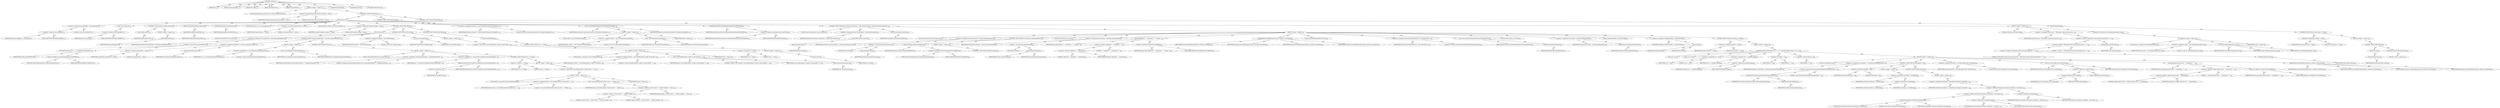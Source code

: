 digraph "writeJar" {  
"111669149725" [label = <(METHOD,writeJar)<SUB>772</SUB>> ]
"115964117004" [label = <(PARAM,this)<SUB>772</SUB>> ]
"115964117053" [label = <(PARAM,String baseName)<SUB>772</SUB>> ]
"115964117054" [label = <(PARAM,File jarfile)<SUB>772</SUB>> ]
"115964117055" [label = <(PARAM,Hashtable files)<SUB>772</SUB>> ]
"115964117056" [label = <(PARAM,String publicId)<SUB>773</SUB>> ]
"25769803876" [label = <(BLOCK,&lt;empty&gt;,&lt;empty&gt;)<SUB>773</SUB>> ]
"94489280569" [label = <(LOCAL,JarOutputStream jarStream: java.util.jar.JarOutputStream)<SUB>775</SUB>> ]
"30064771537" [label = <(&lt;operator&gt;.assignment,JarOutputStream jarStream = null)<SUB>775</SUB>> ]
"68719477116" [label = <(IDENTIFIER,jarStream,JarOutputStream jarStream = null)<SUB>775</SUB>> ]
"90194313298" [label = <(LITERAL,null,JarOutputStream jarStream = null)<SUB>775</SUB>> ]
"47244640317" [label = <(CONTROL_STRUCTURE,TRY,try)<SUB>776</SUB>> ]
"25769803877" [label = <(BLOCK,try,try)<SUB>776</SUB>> ]
"30064771538" [label = <(&lt;operator&gt;.assignment,this.addedfiles = new ArrayList())<SUB>778</SUB>> ]
"30064771539" [label = <(&lt;operator&gt;.fieldAccess,this.addedfiles)<SUB>778</SUB>> ]
"68719477117" [label = <(IDENTIFIER,this,this.addedfiles = new ArrayList())> ]
"55834574976" [label = <(FIELD_IDENTIFIER,addedfiles,addedfiles)<SUB>778</SUB>> ]
"30064771540" [label = <(&lt;operator&gt;.alloc,new ArrayList())<SUB>778</SUB>> ]
"30064771541" [label = <(&lt;init&gt;,new ArrayList())<SUB>778</SUB>> ]
"30064771542" [label = <(&lt;operator&gt;.fieldAccess,this.addedfiles)<SUB>778</SUB>> ]
"68719477118" [label = <(IDENTIFIER,this,new ArrayList())> ]
"55834574977" [label = <(FIELD_IDENTIFIER,addedfiles,addedfiles)<SUB>778</SUB>> ]
"47244640318" [label = <(CONTROL_STRUCTURE,IF,if (jarfile.exists()))<SUB>785</SUB>> ]
"30064771543" [label = <(exists,jarfile.exists())<SUB>785</SUB>> ]
"68719477119" [label = <(IDENTIFIER,jarfile,jarfile.exists())<SUB>785</SUB>> ]
"25769803878" [label = <(BLOCK,&lt;empty&gt;,&lt;empty&gt;)<SUB>785</SUB>> ]
"30064771544" [label = <(delete,jarfile.delete())<SUB>786</SUB>> ]
"68719477120" [label = <(IDENTIFIER,jarfile,jarfile.delete())<SUB>786</SUB>> ]
"30064771545" [label = <(mkdirs,jarfile.getParentFile().mkdirs())<SUB>788</SUB>> ]
"30064771546" [label = <(getParentFile,jarfile.getParentFile())<SUB>788</SUB>> ]
"68719477121" [label = <(IDENTIFIER,jarfile,jarfile.getParentFile())<SUB>788</SUB>> ]
"30064771547" [label = <(createNewFile,jarfile.createNewFile())<SUB>789</SUB>> ]
"68719477122" [label = <(IDENTIFIER,jarfile,jarfile.createNewFile())<SUB>789</SUB>> ]
"94489280570" [label = <(LOCAL,InputStream in: java.io.InputStream)<SUB>791</SUB>> ]
"30064771548" [label = <(&lt;operator&gt;.assignment,InputStream in = null)<SUB>791</SUB>> ]
"68719477123" [label = <(IDENTIFIER,in,InputStream in = null)<SUB>791</SUB>> ]
"90194313299" [label = <(LITERAL,null,InputStream in = null)<SUB>791</SUB>> ]
"94489280571" [label = <(LOCAL,Manifest manifest: java.util.jar.Manifest)<SUB>792</SUB>> ]
"30064771549" [label = <(&lt;operator&gt;.assignment,Manifest manifest = null)<SUB>792</SUB>> ]
"68719477124" [label = <(IDENTIFIER,manifest,Manifest manifest = null)<SUB>792</SUB>> ]
"90194313300" [label = <(LITERAL,null,Manifest manifest = null)<SUB>792</SUB>> ]
"47244640319" [label = <(CONTROL_STRUCTURE,TRY,try)<SUB>793</SUB>> ]
"25769803879" [label = <(BLOCK,try,try)<SUB>793</SUB>> ]
"94489280572" [label = <(LOCAL,File manifestFile: java.io.File)<SUB>794</SUB>> ]
"30064771550" [label = <(&lt;operator&gt;.assignment,File manifestFile = (File) files.get(MANIFEST))<SUB>794</SUB>> ]
"68719477125" [label = <(IDENTIFIER,manifestFile,File manifestFile = (File) files.get(MANIFEST))<SUB>794</SUB>> ]
"30064771551" [label = <(&lt;operator&gt;.cast,(File) files.get(MANIFEST))<SUB>794</SUB>> ]
"180388626445" [label = <(TYPE_REF,File,File)<SUB>794</SUB>> ]
"30064771552" [label = <(get,files.get(MANIFEST))<SUB>794</SUB>> ]
"68719477126" [label = <(IDENTIFIER,files,files.get(MANIFEST))<SUB>794</SUB>> ]
"30064771553" [label = <(&lt;operator&gt;.fieldAccess,GenericDeploymentTool.MANIFEST)<SUB>794</SUB>> ]
"180388626446" [label = <(TYPE_REF,GenericDeploymentTool,GenericDeploymentTool)<SUB>794</SUB>> ]
"55834574978" [label = <(FIELD_IDENTIFIER,MANIFEST,MANIFEST)<SUB>794</SUB>> ]
"47244640320" [label = <(CONTROL_STRUCTURE,IF,if (manifestFile != null &amp;&amp; manifestFile.exists()))<SUB>795</SUB>> ]
"30064771554" [label = <(&lt;operator&gt;.logicalAnd,manifestFile != null &amp;&amp; manifestFile.exists())<SUB>795</SUB>> ]
"30064771555" [label = <(&lt;operator&gt;.notEquals,manifestFile != null)<SUB>795</SUB>> ]
"68719477127" [label = <(IDENTIFIER,manifestFile,manifestFile != null)<SUB>795</SUB>> ]
"90194313301" [label = <(LITERAL,null,manifestFile != null)<SUB>795</SUB>> ]
"30064771556" [label = <(exists,manifestFile.exists())<SUB>795</SUB>> ]
"68719477128" [label = <(IDENTIFIER,manifestFile,manifestFile.exists())<SUB>795</SUB>> ]
"25769803880" [label = <(BLOCK,&lt;empty&gt;,&lt;empty&gt;)<SUB>795</SUB>> ]
"30064771557" [label = <(&lt;operator&gt;.assignment,in = new FileInputStream(manifestFile))<SUB>796</SUB>> ]
"68719477129" [label = <(IDENTIFIER,in,in = new FileInputStream(manifestFile))<SUB>796</SUB>> ]
"30064771558" [label = <(&lt;operator&gt;.alloc,new FileInputStream(manifestFile))<SUB>796</SUB>> ]
"30064771559" [label = <(&lt;init&gt;,new FileInputStream(manifestFile))<SUB>796</SUB>> ]
"68719477130" [label = <(IDENTIFIER,in,new FileInputStream(manifestFile))<SUB>796</SUB>> ]
"68719477131" [label = <(IDENTIFIER,manifestFile,new FileInputStream(manifestFile))<SUB>796</SUB>> ]
"47244640321" [label = <(CONTROL_STRUCTURE,ELSE,else)<SUB>797</SUB>> ]
"25769803881" [label = <(BLOCK,&lt;empty&gt;,&lt;empty&gt;)<SUB>797</SUB>> ]
"94489280573" [label = <(LOCAL,String defaultManifest: java.lang.String)<SUB>798</SUB>> ]
"30064771560" [label = <(&lt;operator&gt;.assignment,String defaultManifest = &quot;/org/apache/tools/ant...)<SUB>798</SUB>> ]
"68719477132" [label = <(IDENTIFIER,defaultManifest,String defaultManifest = &quot;/org/apache/tools/ant...)<SUB>798</SUB>> ]
"90194313302" [label = <(LITERAL,&quot;/org/apache/tools/ant/defaultManifest.mf&quot;,String defaultManifest = &quot;/org/apache/tools/ant...)<SUB>798</SUB>> ]
"30064771561" [label = <(&lt;operator&gt;.assignment,in = this.getClass().getResourceAsStream(defaul...)<SUB>799</SUB>> ]
"68719477133" [label = <(IDENTIFIER,in,in = this.getClass().getResourceAsStream(defaul...)<SUB>799</SUB>> ]
"30064771562" [label = <(getResourceAsStream,this.getClass().getResourceAsStream(defaultMani...)<SUB>799</SUB>> ]
"30064771563" [label = <(getClass,this.getClass())<SUB>799</SUB>> ]
"68719476765" [label = <(IDENTIFIER,this,this.getClass())<SUB>799</SUB>> ]
"68719477134" [label = <(IDENTIFIER,defaultManifest,this.getClass().getResourceAsStream(defaultMani...)<SUB>799</SUB>> ]
"47244640322" [label = <(CONTROL_STRUCTURE,IF,if (in == null))<SUB>800</SUB>> ]
"30064771564" [label = <(&lt;operator&gt;.equals,in == null)<SUB>800</SUB>> ]
"68719477135" [label = <(IDENTIFIER,in,in == null)<SUB>800</SUB>> ]
"90194313303" [label = <(LITERAL,null,in == null)<SUB>800</SUB>> ]
"25769803882" [label = <(BLOCK,&lt;empty&gt;,&lt;empty&gt;)<SUB>800</SUB>> ]
"30064771565" [label = <(&lt;operator&gt;.throw,throw new BuildException(&quot;Could not find &quot; + &quot;d...)<SUB>801</SUB>> ]
"25769803883" [label = <(BLOCK,&lt;empty&gt;,&lt;empty&gt;)<SUB>801</SUB>> ]
"94489280574" [label = <(LOCAL,$obj10: org.apache.tools.ant.BuildException)<SUB>801</SUB>> ]
"30064771566" [label = <(&lt;operator&gt;.assignment,$obj10 = new BuildException(&quot;Could not find &quot; +...)<SUB>801</SUB>> ]
"68719477136" [label = <(IDENTIFIER,$obj10,$obj10 = new BuildException(&quot;Could not find &quot; +...)<SUB>801</SUB>> ]
"30064771567" [label = <(&lt;operator&gt;.alloc,new BuildException(&quot;Could not find &quot; + &quot;default...)<SUB>801</SUB>> ]
"30064771568" [label = <(&lt;init&gt;,new BuildException(&quot;Could not find &quot; + &quot;default...)<SUB>801</SUB>> ]
"68719477137" [label = <(IDENTIFIER,$obj10,new BuildException(&quot;Could not find &quot; + &quot;default...)<SUB>801</SUB>> ]
"30064771569" [label = <(&lt;operator&gt;.addition,&quot;Could not find &quot; + &quot;default manifest: &quot; + defa...)<SUB>801</SUB>> ]
"30064771570" [label = <(&lt;operator&gt;.addition,&quot;Could not find &quot; + &quot;default manifest: &quot;)<SUB>801</SUB>> ]
"90194313304" [label = <(LITERAL,&quot;Could not find &quot;,&quot;Could not find &quot; + &quot;default manifest: &quot;)<SUB>801</SUB>> ]
"90194313305" [label = <(LITERAL,&quot;default manifest: &quot;,&quot;Could not find &quot; + &quot;default manifest: &quot;)<SUB>802</SUB>> ]
"68719477138" [label = <(IDENTIFIER,defaultManifest,&quot;Could not find &quot; + &quot;default manifest: &quot; + defa...)<SUB>802</SUB>> ]
"68719477139" [label = <(IDENTIFIER,$obj10,&lt;empty&gt;)<SUB>801</SUB>> ]
"30064771571" [label = <(&lt;operator&gt;.assignment,manifest = new Manifest(in))<SUB>806</SUB>> ]
"68719477140" [label = <(IDENTIFIER,manifest,manifest = new Manifest(in))<SUB>806</SUB>> ]
"30064771572" [label = <(&lt;operator&gt;.alloc,new Manifest(in))<SUB>806</SUB>> ]
"30064771573" [label = <(&lt;init&gt;,new Manifest(in))<SUB>806</SUB>> ]
"68719477141" [label = <(IDENTIFIER,manifest,new Manifest(in))<SUB>806</SUB>> ]
"68719477142" [label = <(IDENTIFIER,in,new Manifest(in))<SUB>806</SUB>> ]
"47244640323" [label = <(CONTROL_STRUCTURE,CATCH,catch)<SUB>807</SUB>> ]
"25769803884" [label = <(BLOCK,&lt;empty&gt;,&lt;empty&gt;)<SUB>807</SUB>> ]
"30064771574" [label = <(&lt;operator&gt;.throw,throw new BuildException(&quot;Unable to read manife...)<SUB>808</SUB>> ]
"25769803885" [label = <(BLOCK,&lt;empty&gt;,&lt;empty&gt;)<SUB>808</SUB>> ]
"94489280575" [label = <(LOCAL,$obj11: org.apache.tools.ant.BuildException)<SUB>808</SUB>> ]
"30064771575" [label = <(&lt;operator&gt;.assignment,$obj11 = new BuildException(&quot;Unable to read man...)<SUB>808</SUB>> ]
"68719477143" [label = <(IDENTIFIER,$obj11,$obj11 = new BuildException(&quot;Unable to read man...)<SUB>808</SUB>> ]
"30064771576" [label = <(&lt;operator&gt;.alloc,new BuildException(&quot;Unable to read manifest&quot;, e...)<SUB>808</SUB>> ]
"30064771577" [label = <(&lt;init&gt;,new BuildException(&quot;Unable to read manifest&quot;, e...)<SUB>808</SUB>> ]
"68719477144" [label = <(IDENTIFIER,$obj11,new BuildException(&quot;Unable to read manifest&quot;, e...)<SUB>808</SUB>> ]
"90194313306" [label = <(LITERAL,&quot;Unable to read manifest&quot;,new BuildException(&quot;Unable to read manifest&quot;, e...)<SUB>808</SUB>> ]
"68719477145" [label = <(IDENTIFIER,e,new BuildException(&quot;Unable to read manifest&quot;, e...)<SUB>808</SUB>> ]
"30064771578" [label = <(getLocation,this.getLocation())<SUB>808</SUB>> ]
"68719476766" [label = <(IDENTIFIER,this,this.getLocation())<SUB>808</SUB>> ]
"68719477146" [label = <(IDENTIFIER,$obj11,&lt;empty&gt;)<SUB>808</SUB>> ]
"47244640324" [label = <(CONTROL_STRUCTURE,FINALLY,finally)<SUB>809</SUB>> ]
"25769803886" [label = <(BLOCK,finally,finally)<SUB>809</SUB>> ]
"47244640325" [label = <(CONTROL_STRUCTURE,IF,if (in != null))<SUB>810</SUB>> ]
"30064771579" [label = <(&lt;operator&gt;.notEquals,in != null)<SUB>810</SUB>> ]
"68719477147" [label = <(IDENTIFIER,in,in != null)<SUB>810</SUB>> ]
"90194313307" [label = <(LITERAL,null,in != null)<SUB>810</SUB>> ]
"25769803887" [label = <(BLOCK,&lt;empty&gt;,&lt;empty&gt;)<SUB>810</SUB>> ]
"30064771580" [label = <(close,in.close())<SUB>811</SUB>> ]
"68719477148" [label = <(IDENTIFIER,in,in.close())<SUB>811</SUB>> ]
"30064771581" [label = <(&lt;operator&gt;.assignment,jarStream = new JarOutputStream(new FileOutputS...)<SUB>817</SUB>> ]
"68719477149" [label = <(IDENTIFIER,jarStream,jarStream = new JarOutputStream(new FileOutputS...)<SUB>817</SUB>> ]
"30064771582" [label = <(&lt;operator&gt;.alloc,new JarOutputStream(new FileOutputStream(jarfil...)<SUB>817</SUB>> ]
"30064771583" [label = <(&lt;init&gt;,new JarOutputStream(new FileOutputStream(jarfil...)<SUB>817</SUB>> ]
"68719477150" [label = <(IDENTIFIER,jarStream,new JarOutputStream(new FileOutputStream(jarfil...)<SUB>817</SUB>> ]
"25769803888" [label = <(BLOCK,&lt;empty&gt;,&lt;empty&gt;)<SUB>817</SUB>> ]
"94489280576" [label = <(LOCAL,$obj12: java.io.FileOutputStream)<SUB>817</SUB>> ]
"30064771584" [label = <(&lt;operator&gt;.assignment,$obj12 = new FileOutputStream(jarfile))<SUB>817</SUB>> ]
"68719477151" [label = <(IDENTIFIER,$obj12,$obj12 = new FileOutputStream(jarfile))<SUB>817</SUB>> ]
"30064771585" [label = <(&lt;operator&gt;.alloc,new FileOutputStream(jarfile))<SUB>817</SUB>> ]
"30064771586" [label = <(&lt;init&gt;,new FileOutputStream(jarfile))<SUB>817</SUB>> ]
"68719477152" [label = <(IDENTIFIER,$obj12,new FileOutputStream(jarfile))<SUB>817</SUB>> ]
"68719477153" [label = <(IDENTIFIER,jarfile,new FileOutputStream(jarfile))<SUB>817</SUB>> ]
"68719477154" [label = <(IDENTIFIER,$obj12,&lt;empty&gt;)<SUB>817</SUB>> ]
"68719477155" [label = <(IDENTIFIER,manifest,new JarOutputStream(new FileOutputStream(jarfil...)<SUB>817</SUB>> ]
"30064771587" [label = <(setMethod,jarStream.setMethod(JarOutputStream.DEFLATED))<SUB>818</SUB>> ]
"68719477156" [label = <(IDENTIFIER,jarStream,jarStream.setMethod(JarOutputStream.DEFLATED))<SUB>818</SUB>> ]
"30064771588" [label = <(&lt;operator&gt;.fieldAccess,JarOutputStream.DEFLATED)<SUB>818</SUB>> ]
"68719477157" [label = <(IDENTIFIER,JarOutputStream,jarStream.setMethod(JarOutputStream.DEFLATED))<SUB>818</SUB>> ]
"55834574979" [label = <(FIELD_IDENTIFIER,DEFLATED,DEFLATED)<SUB>818</SUB>> ]
"47244640326" [label = <(CONTROL_STRUCTURE,FOR,for (Iterator entryIterator = files.keySet().iterator(); Some(entryIterator.hasNext()); ))<SUB>821</SUB>> ]
"94489280577" [label = <(LOCAL,Iterator entryIterator: java.util.Iterator)<SUB>821</SUB>> ]
"30064771589" [label = <(&lt;operator&gt;.assignment,Iterator entryIterator = files.keySet().iterator())<SUB>821</SUB>> ]
"68719477158" [label = <(IDENTIFIER,entryIterator,Iterator entryIterator = files.keySet().iterator())<SUB>821</SUB>> ]
"30064771590" [label = <(iterator,files.keySet().iterator())<SUB>821</SUB>> ]
"30064771591" [label = <(keySet,files.keySet())<SUB>821</SUB>> ]
"68719477159" [label = <(IDENTIFIER,files,files.keySet())<SUB>821</SUB>> ]
"30064771592" [label = <(hasNext,entryIterator.hasNext())<SUB>821</SUB>> ]
"68719477160" [label = <(IDENTIFIER,entryIterator,entryIterator.hasNext())<SUB>821</SUB>> ]
"25769803889" [label = <(BLOCK,&lt;empty&gt;,&lt;empty&gt;)<SUB>821</SUB>> ]
"94489280578" [label = <(LOCAL,String entryName: java.lang.String)<SUB>822</SUB>> ]
"30064771593" [label = <(&lt;operator&gt;.assignment,String entryName = (String) entryIterator.next())<SUB>822</SUB>> ]
"68719477161" [label = <(IDENTIFIER,entryName,String entryName = (String) entryIterator.next())<SUB>822</SUB>> ]
"30064771594" [label = <(&lt;operator&gt;.cast,(String) entryIterator.next())<SUB>822</SUB>> ]
"180388626447" [label = <(TYPE_REF,String,String)<SUB>822</SUB>> ]
"30064771595" [label = <(next,entryIterator.next())<SUB>822</SUB>> ]
"68719477162" [label = <(IDENTIFIER,entryIterator,entryIterator.next())<SUB>822</SUB>> ]
"47244640327" [label = <(CONTROL_STRUCTURE,IF,if (entryName.equals(MANIFEST)))<SUB>823</SUB>> ]
"30064771596" [label = <(equals,entryName.equals(MANIFEST))<SUB>823</SUB>> ]
"68719477163" [label = <(IDENTIFIER,entryName,entryName.equals(MANIFEST))<SUB>823</SUB>> ]
"30064771597" [label = <(&lt;operator&gt;.fieldAccess,GenericDeploymentTool.MANIFEST)<SUB>823</SUB>> ]
"180388626448" [label = <(TYPE_REF,GenericDeploymentTool,GenericDeploymentTool)<SUB>823</SUB>> ]
"55834574980" [label = <(FIELD_IDENTIFIER,MANIFEST,MANIFEST)<SUB>823</SUB>> ]
"25769803890" [label = <(BLOCK,&lt;empty&gt;,&lt;empty&gt;)<SUB>823</SUB>> ]
"47244640328" [label = <(CONTROL_STRUCTURE,CONTINUE,continue;)<SUB>824</SUB>> ]
"94489280579" [label = <(LOCAL,File entryFile: java.io.File)<SUB>827</SUB>> ]
"30064771598" [label = <(&lt;operator&gt;.assignment,File entryFile = (File) files.get(entryName))<SUB>827</SUB>> ]
"68719477164" [label = <(IDENTIFIER,entryFile,File entryFile = (File) files.get(entryName))<SUB>827</SUB>> ]
"30064771599" [label = <(&lt;operator&gt;.cast,(File) files.get(entryName))<SUB>827</SUB>> ]
"180388626449" [label = <(TYPE_REF,File,File)<SUB>827</SUB>> ]
"30064771600" [label = <(get,files.get(entryName))<SUB>827</SUB>> ]
"68719477165" [label = <(IDENTIFIER,files,files.get(entryName))<SUB>827</SUB>> ]
"68719477166" [label = <(IDENTIFIER,entryName,files.get(entryName))<SUB>827</SUB>> ]
"30064771601" [label = <(log,log(&quot;adding file '&quot; + entryName + &quot;'&quot;, Project....)<SUB>829</SUB>> ]
"68719476767" [label = <(IDENTIFIER,this,log(&quot;adding file '&quot; + entryName + &quot;'&quot;, Project....)<SUB>829</SUB>> ]
"30064771602" [label = <(&lt;operator&gt;.addition,&quot;adding file '&quot; + entryName + &quot;'&quot;)<SUB>829</SUB>> ]
"30064771603" [label = <(&lt;operator&gt;.addition,&quot;adding file '&quot; + entryName)<SUB>829</SUB>> ]
"90194313308" [label = <(LITERAL,&quot;adding file '&quot;,&quot;adding file '&quot; + entryName)<SUB>829</SUB>> ]
"68719477167" [label = <(IDENTIFIER,entryName,&quot;adding file '&quot; + entryName)<SUB>829</SUB>> ]
"90194313309" [label = <(LITERAL,&quot;'&quot;,&quot;adding file '&quot; + entryName + &quot;'&quot;)<SUB>829</SUB>> ]
"30064771604" [label = <(&lt;operator&gt;.fieldAccess,Project.MSG_VERBOSE)<SUB>830</SUB>> ]
"68719477168" [label = <(IDENTIFIER,Project,log(&quot;adding file '&quot; + entryName + &quot;'&quot;, Project....)<SUB>830</SUB>> ]
"55834574981" [label = <(FIELD_IDENTIFIER,MSG_VERBOSE,MSG_VERBOSE)<SUB>830</SUB>> ]
"30064771605" [label = <(addFileToJar,this.addFileToJar(jarStream, entryFile, entryName))<SUB>832</SUB>> ]
"68719476768" [label = <(IDENTIFIER,this,this.addFileToJar(jarStream, entryFile, entryName))<SUB>832</SUB>> ]
"68719477169" [label = <(IDENTIFIER,jarStream,this.addFileToJar(jarStream, entryFile, entryName))<SUB>832</SUB>> ]
"68719477170" [label = <(IDENTIFIER,entryFile,this.addFileToJar(jarStream, entryFile, entryName))<SUB>832</SUB>> ]
"68719477171" [label = <(IDENTIFIER,entryName,this.addFileToJar(jarStream, entryFile, entryName))<SUB>832</SUB>> ]
"94489280580" [label = <(LOCAL,InnerClassFilenameFilter flt: ANY)<SUB>835</SUB>> ]
"30064771606" [label = <(&lt;operator&gt;.assignment,InnerClassFilenameFilter flt = new InnerClassFi...)<SUB>835</SUB>> ]
"68719477172" [label = <(IDENTIFIER,flt,InnerClassFilenameFilter flt = new InnerClassFi...)<SUB>835</SUB>> ]
"30064771607" [label = <(&lt;operator&gt;.alloc,new InnerClassFilenameFilter(entryFile.getName()))<SUB>835</SUB>> ]
"30064771608" [label = <(&lt;init&gt;,new InnerClassFilenameFilter(entryFile.getName()))<SUB>835</SUB>> ]
"68719477173" [label = <(IDENTIFIER,flt,new InnerClassFilenameFilter(entryFile.getName()))<SUB>835</SUB>> ]
"30064771609" [label = <(getName,entryFile.getName())<SUB>835</SUB>> ]
"68719477174" [label = <(IDENTIFIER,entryFile,entryFile.getName())<SUB>835</SUB>> ]
"94489280581" [label = <(LOCAL,File entryDir: java.io.File)<SUB>836</SUB>> ]
"30064771610" [label = <(&lt;operator&gt;.assignment,File entryDir = entryFile.getParentFile())<SUB>836</SUB>> ]
"68719477175" [label = <(IDENTIFIER,entryDir,File entryDir = entryFile.getParentFile())<SUB>836</SUB>> ]
"30064771611" [label = <(getParentFile,entryFile.getParentFile())<SUB>836</SUB>> ]
"68719477176" [label = <(IDENTIFIER,entryFile,entryFile.getParentFile())<SUB>836</SUB>> ]
"94489280582" [label = <(LOCAL,String[] innerfiles: java.lang.String[])<SUB>837</SUB>> ]
"30064771612" [label = <(&lt;operator&gt;.assignment,String[] innerfiles = entryDir.list(flt))<SUB>837</SUB>> ]
"68719477177" [label = <(IDENTIFIER,innerfiles,String[] innerfiles = entryDir.list(flt))<SUB>837</SUB>> ]
"30064771613" [label = <(list,list(flt))<SUB>837</SUB>> ]
"68719477178" [label = <(IDENTIFIER,entryDir,list(flt))<SUB>837</SUB>> ]
"68719477179" [label = <(IDENTIFIER,flt,list(flt))<SUB>837</SUB>> ]
"47244640329" [label = <(CONTROL_STRUCTURE,IF,if (innerfiles != null))<SUB>838</SUB>> ]
"30064771614" [label = <(&lt;operator&gt;.notEquals,innerfiles != null)<SUB>838</SUB>> ]
"68719477180" [label = <(IDENTIFIER,innerfiles,innerfiles != null)<SUB>838</SUB>> ]
"90194313310" [label = <(LITERAL,null,innerfiles != null)<SUB>838</SUB>> ]
"25769803891" [label = <(BLOCK,&lt;empty&gt;,&lt;empty&gt;)<SUB>838</SUB>> ]
"47244640330" [label = <(CONTROL_STRUCTURE,FOR,for (int i = 0, n = innerfiles.length; Some(i &lt; n); i++))<SUB>839</SUB>> ]
"94489280583" [label = <(LOCAL,int i: int)<SUB>839</SUB>> ]
"94489280584" [label = <(LOCAL,int n: int)<SUB>839</SUB>> ]
"30064771615" [label = <(&lt;operator&gt;.assignment,int i = 0)<SUB>839</SUB>> ]
"68719477181" [label = <(IDENTIFIER,i,int i = 0)<SUB>839</SUB>> ]
"90194313311" [label = <(LITERAL,0,int i = 0)<SUB>839</SUB>> ]
"30064771616" [label = <(&lt;operator&gt;.assignment,int n = innerfiles.length)<SUB>839</SUB>> ]
"68719477182" [label = <(IDENTIFIER,n,int n = innerfiles.length)<SUB>839</SUB>> ]
"30064771617" [label = <(&lt;operator&gt;.fieldAccess,innerfiles.length)<SUB>839</SUB>> ]
"68719477183" [label = <(IDENTIFIER,innerfiles,int n = innerfiles.length)<SUB>839</SUB>> ]
"55834574982" [label = <(FIELD_IDENTIFIER,length,length)<SUB>839</SUB>> ]
"30064771618" [label = <(&lt;operator&gt;.lessThan,i &lt; n)<SUB>839</SUB>> ]
"68719477184" [label = <(IDENTIFIER,i,i &lt; n)<SUB>839</SUB>> ]
"68719477185" [label = <(IDENTIFIER,n,i &lt; n)<SUB>839</SUB>> ]
"30064771619" [label = <(&lt;operator&gt;.postIncrement,i++)<SUB>839</SUB>> ]
"68719477186" [label = <(IDENTIFIER,i,i++)<SUB>839</SUB>> ]
"25769803892" [label = <(BLOCK,&lt;empty&gt;,&lt;empty&gt;)<SUB>839</SUB>> ]
"94489280585" [label = <(LOCAL,int entryIndex: int)<SUB>842</SUB>> ]
"30064771620" [label = <(&lt;operator&gt;.assignment,int entryIndex = entryName.lastIndexOf(entryFil...)<SUB>842</SUB>> ]
"68719477187" [label = <(IDENTIFIER,entryIndex,int entryIndex = entryName.lastIndexOf(entryFil...)<SUB>842</SUB>> ]
"30064771621" [label = <(&lt;operator&gt;.subtraction,entryName.lastIndexOf(entryFile.getName()) - 1)<SUB>842</SUB>> ]
"30064771622" [label = <(lastIndexOf,entryName.lastIndexOf(entryFile.getName()))<SUB>842</SUB>> ]
"68719477188" [label = <(IDENTIFIER,entryName,entryName.lastIndexOf(entryFile.getName()))<SUB>842</SUB>> ]
"30064771623" [label = <(getName,entryFile.getName())<SUB>842</SUB>> ]
"68719477189" [label = <(IDENTIFIER,entryFile,entryFile.getName())<SUB>842</SUB>> ]
"90194313312" [label = <(LITERAL,1,entryName.lastIndexOf(entryFile.getName()) - 1)<SUB>842</SUB>> ]
"47244640331" [label = <(CONTROL_STRUCTURE,IF,if (entryIndex &lt; 0))<SUB>843</SUB>> ]
"30064771624" [label = <(&lt;operator&gt;.lessThan,entryIndex &lt; 0)<SUB>843</SUB>> ]
"68719477190" [label = <(IDENTIFIER,entryIndex,entryIndex &lt; 0)<SUB>843</SUB>> ]
"90194313313" [label = <(LITERAL,0,entryIndex &lt; 0)<SUB>843</SUB>> ]
"25769803893" [label = <(BLOCK,&lt;empty&gt;,&lt;empty&gt;)<SUB>843</SUB>> ]
"30064771625" [label = <(&lt;operator&gt;.assignment,entryName = innerfiles[i])<SUB>844</SUB>> ]
"68719477191" [label = <(IDENTIFIER,entryName,entryName = innerfiles[i])<SUB>844</SUB>> ]
"30064771626" [label = <(&lt;operator&gt;.indexAccess,innerfiles[i])<SUB>844</SUB>> ]
"68719477192" [label = <(IDENTIFIER,innerfiles,entryName = innerfiles[i])<SUB>844</SUB>> ]
"68719477193" [label = <(IDENTIFIER,i,entryName = innerfiles[i])<SUB>844</SUB>> ]
"47244640332" [label = <(CONTROL_STRUCTURE,ELSE,else)<SUB>845</SUB>> ]
"25769803894" [label = <(BLOCK,&lt;empty&gt;,&lt;empty&gt;)<SUB>845</SUB>> ]
"30064771627" [label = <(&lt;operator&gt;.assignment,entryName = entryName.substring(0, entryIndex) ...)<SUB>846</SUB>> ]
"68719477194" [label = <(IDENTIFIER,entryName,entryName = entryName.substring(0, entryIndex) ...)<SUB>846</SUB>> ]
"30064771628" [label = <(&lt;operator&gt;.addition,entryName.substring(0, entryIndex) + File.separ...)<SUB>846</SUB>> ]
"30064771629" [label = <(&lt;operator&gt;.addition,entryName.substring(0, entryIndex) + File.separ...)<SUB>846</SUB>> ]
"30064771630" [label = <(substring,entryName.substring(0, entryIndex))<SUB>846</SUB>> ]
"68719477195" [label = <(IDENTIFIER,entryName,entryName.substring(0, entryIndex))<SUB>846</SUB>> ]
"90194313314" [label = <(LITERAL,0,entryName.substring(0, entryIndex))<SUB>846</SUB>> ]
"68719477196" [label = <(IDENTIFIER,entryIndex,entryName.substring(0, entryIndex))<SUB>846</SUB>> ]
"30064771631" [label = <(&lt;operator&gt;.fieldAccess,File.separatorChar)<SUB>847</SUB>> ]
"68719477197" [label = <(IDENTIFIER,File,entryName.substring(0, entryIndex) + File.separ...)<SUB>847</SUB>> ]
"55834574983" [label = <(FIELD_IDENTIFIER,separatorChar,separatorChar)<SUB>847</SUB>> ]
"30064771632" [label = <(&lt;operator&gt;.indexAccess,innerfiles[i])<SUB>847</SUB>> ]
"68719477198" [label = <(IDENTIFIER,innerfiles,entryName.substring(0, entryIndex) + File.separ...)<SUB>847</SUB>> ]
"68719477199" [label = <(IDENTIFIER,i,entryName.substring(0, entryIndex) + File.separ...)<SUB>847</SUB>> ]
"30064771633" [label = <(&lt;operator&gt;.assignment,entryFile = new File(config.srcDir, entryName))<SUB>850</SUB>> ]
"68719477200" [label = <(IDENTIFIER,entryFile,entryFile = new File(config.srcDir, entryName))<SUB>850</SUB>> ]
"30064771634" [label = <(&lt;operator&gt;.alloc,new File(config.srcDir, entryName))<SUB>850</SUB>> ]
"30064771635" [label = <(&lt;init&gt;,new File(config.srcDir, entryName))<SUB>850</SUB>> ]
"68719477201" [label = <(IDENTIFIER,entryFile,new File(config.srcDir, entryName))<SUB>850</SUB>> ]
"30064771636" [label = <(&lt;operator&gt;.fieldAccess,config.srcDir)<SUB>850</SUB>> ]
"30064771637" [label = <(&lt;operator&gt;.fieldAccess,this.config)<SUB>850</SUB>> ]
"68719477202" [label = <(IDENTIFIER,this,new File(config.srcDir, entryName))> ]
"55834574984" [label = <(FIELD_IDENTIFIER,config,config)<SUB>850</SUB>> ]
"55834574985" [label = <(FIELD_IDENTIFIER,srcDir,srcDir)<SUB>850</SUB>> ]
"68719477203" [label = <(IDENTIFIER,entryName,new File(config.srcDir, entryName))<SUB>850</SUB>> ]
"30064771638" [label = <(log,log(&quot;adding innerclass file '&quot; + entryName + &quot;'...)<SUB>852</SUB>> ]
"68719476769" [label = <(IDENTIFIER,this,log(&quot;adding innerclass file '&quot; + entryName + &quot;'...)<SUB>852</SUB>> ]
"30064771639" [label = <(&lt;operator&gt;.addition,&quot;adding innerclass file '&quot; + entryName + &quot;'&quot;)<SUB>852</SUB>> ]
"30064771640" [label = <(&lt;operator&gt;.addition,&quot;adding innerclass file '&quot; + entryName)<SUB>852</SUB>> ]
"90194313315" [label = <(LITERAL,&quot;adding innerclass file '&quot;,&quot;adding innerclass file '&quot; + entryName)<SUB>852</SUB>> ]
"68719477204" [label = <(IDENTIFIER,entryName,&quot;adding innerclass file '&quot; + entryName)<SUB>852</SUB>> ]
"90194313316" [label = <(LITERAL,&quot;'&quot;,&quot;adding innerclass file '&quot; + entryName + &quot;'&quot;)<SUB>852</SUB>> ]
"30064771641" [label = <(&lt;operator&gt;.fieldAccess,Project.MSG_VERBOSE)<SUB>853</SUB>> ]
"68719477205" [label = <(IDENTIFIER,Project,log(&quot;adding innerclass file '&quot; + entryName + &quot;'...)<SUB>853</SUB>> ]
"55834574986" [label = <(FIELD_IDENTIFIER,MSG_VERBOSE,MSG_VERBOSE)<SUB>853</SUB>> ]
"30064771642" [label = <(addFileToJar,this.addFileToJar(jarStream, entryFile, entryName))<SUB>855</SUB>> ]
"68719476770" [label = <(IDENTIFIER,this,this.addFileToJar(jarStream, entryFile, entryName))<SUB>855</SUB>> ]
"68719477206" [label = <(IDENTIFIER,jarStream,this.addFileToJar(jarStream, entryFile, entryName))<SUB>855</SUB>> ]
"68719477207" [label = <(IDENTIFIER,entryFile,this.addFileToJar(jarStream, entryFile, entryName))<SUB>855</SUB>> ]
"68719477208" [label = <(IDENTIFIER,entryName,this.addFileToJar(jarStream, entryFile, entryName))<SUB>855</SUB>> ]
"47244640333" [label = <(CONTROL_STRUCTURE,CATCH,catch)<SUB>860</SUB>> ]
"25769803895" [label = <(BLOCK,&lt;empty&gt;,&lt;empty&gt;)<SUB>860</SUB>> ]
"94489280586" [label = <(LOCAL,String msg: java.lang.String)<SUB>861</SUB>> ]
"30064771643" [label = <(&lt;operator&gt;.assignment,String msg = &quot;IOException while processing ejb-...)<SUB>861</SUB>> ]
"68719477209" [label = <(IDENTIFIER,msg,String msg = &quot;IOException while processing ejb-...)<SUB>861</SUB>> ]
"30064771644" [label = <(&lt;operator&gt;.addition,&quot;IOException while processing ejb-jar file '&quot; +...)<SUB>861</SUB>> ]
"30064771645" [label = <(&lt;operator&gt;.addition,&quot;IOException while processing ejb-jar file '&quot; +...)<SUB>861</SUB>> ]
"30064771646" [label = <(&lt;operator&gt;.addition,&quot;IOException while processing ejb-jar file '&quot; +...)<SUB>861</SUB>> ]
"90194313317" [label = <(LITERAL,&quot;IOException while processing ejb-jar file '&quot;,&quot;IOException while processing ejb-jar file '&quot; +...)<SUB>861</SUB>> ]
"30064771647" [label = <(toString,jarfile.toString())<SUB>862</SUB>> ]
"68719477210" [label = <(IDENTIFIER,jarfile,jarfile.toString())<SUB>862</SUB>> ]
"90194313318" [label = <(LITERAL,&quot;'. Details: &quot;,&quot;IOException while processing ejb-jar file '&quot; +...)<SUB>863</SUB>> ]
"30064771648" [label = <(getMessage,ioe.getMessage())<SUB>864</SUB>> ]
"68719477211" [label = <(IDENTIFIER,ioe,ioe.getMessage())<SUB>864</SUB>> ]
"30064771649" [label = <(&lt;operator&gt;.throw,throw new BuildException(msg, ioe);)<SUB>865</SUB>> ]
"25769803896" [label = <(BLOCK,&lt;empty&gt;,&lt;empty&gt;)<SUB>865</SUB>> ]
"94489280587" [label = <(LOCAL,$obj13: org.apache.tools.ant.BuildException)<SUB>865</SUB>> ]
"30064771650" [label = <(&lt;operator&gt;.assignment,$obj13 = new BuildException(msg, ioe))<SUB>865</SUB>> ]
"68719477212" [label = <(IDENTIFIER,$obj13,$obj13 = new BuildException(msg, ioe))<SUB>865</SUB>> ]
"30064771651" [label = <(&lt;operator&gt;.alloc,new BuildException(msg, ioe))<SUB>865</SUB>> ]
"30064771652" [label = <(&lt;init&gt;,new BuildException(msg, ioe))<SUB>865</SUB>> ]
"68719477213" [label = <(IDENTIFIER,$obj13,new BuildException(msg, ioe))<SUB>865</SUB>> ]
"68719477214" [label = <(IDENTIFIER,msg,new BuildException(msg, ioe))<SUB>865</SUB>> ]
"68719477215" [label = <(IDENTIFIER,ioe,new BuildException(msg, ioe))<SUB>865</SUB>> ]
"68719477216" [label = <(IDENTIFIER,$obj13,&lt;empty&gt;)<SUB>865</SUB>> ]
"47244640334" [label = <(CONTROL_STRUCTURE,FINALLY,finally)<SUB>866</SUB>> ]
"25769803897" [label = <(BLOCK,finally,finally)<SUB>866</SUB>> ]
"47244640335" [label = <(CONTROL_STRUCTURE,IF,if (jarStream != null))<SUB>867</SUB>> ]
"30064771653" [label = <(&lt;operator&gt;.notEquals,jarStream != null)<SUB>867</SUB>> ]
"68719477217" [label = <(IDENTIFIER,jarStream,jarStream != null)<SUB>867</SUB>> ]
"90194313319" [label = <(LITERAL,null,jarStream != null)<SUB>867</SUB>> ]
"25769803898" [label = <(BLOCK,&lt;empty&gt;,&lt;empty&gt;)<SUB>867</SUB>> ]
"47244640336" [label = <(CONTROL_STRUCTURE,TRY,try)<SUB>868</SUB>> ]
"25769803899" [label = <(BLOCK,try,try)<SUB>868</SUB>> ]
"30064771654" [label = <(close,jarStream.close())<SUB>869</SUB>> ]
"68719477218" [label = <(IDENTIFIER,jarStream,jarStream.close())<SUB>869</SUB>> ]
"47244640337" [label = <(CONTROL_STRUCTURE,CATCH,catch)<SUB>870</SUB>> ]
"25769803900" [label = <(BLOCK,&lt;empty&gt;,&lt;empty&gt;)<SUB>870</SUB>> ]
"133143986260" [label = <(MODIFIER,PROTECTED)> ]
"133143986261" [label = <(MODIFIER,VIRTUAL)> ]
"128849018909" [label = <(METHOD_RETURN,void)<SUB>772</SUB>> ]
  "111669149725" -> "115964117004"  [ label = "AST: "] 
  "111669149725" -> "115964117053"  [ label = "AST: "] 
  "111669149725" -> "115964117054"  [ label = "AST: "] 
  "111669149725" -> "115964117055"  [ label = "AST: "] 
  "111669149725" -> "115964117056"  [ label = "AST: "] 
  "111669149725" -> "25769803876"  [ label = "AST: "] 
  "111669149725" -> "133143986260"  [ label = "AST: "] 
  "111669149725" -> "133143986261"  [ label = "AST: "] 
  "111669149725" -> "128849018909"  [ label = "AST: "] 
  "25769803876" -> "94489280569"  [ label = "AST: "] 
  "25769803876" -> "30064771537"  [ label = "AST: "] 
  "25769803876" -> "47244640317"  [ label = "AST: "] 
  "30064771537" -> "68719477116"  [ label = "AST: "] 
  "30064771537" -> "90194313298"  [ label = "AST: "] 
  "47244640317" -> "25769803877"  [ label = "AST: "] 
  "47244640317" -> "47244640333"  [ label = "AST: "] 
  "47244640317" -> "47244640334"  [ label = "AST: "] 
  "25769803877" -> "30064771538"  [ label = "AST: "] 
  "25769803877" -> "30064771541"  [ label = "AST: "] 
  "25769803877" -> "47244640318"  [ label = "AST: "] 
  "25769803877" -> "30064771545"  [ label = "AST: "] 
  "25769803877" -> "30064771547"  [ label = "AST: "] 
  "25769803877" -> "94489280570"  [ label = "AST: "] 
  "25769803877" -> "30064771548"  [ label = "AST: "] 
  "25769803877" -> "94489280571"  [ label = "AST: "] 
  "25769803877" -> "30064771549"  [ label = "AST: "] 
  "25769803877" -> "47244640319"  [ label = "AST: "] 
  "25769803877" -> "30064771581"  [ label = "AST: "] 
  "25769803877" -> "30064771583"  [ label = "AST: "] 
  "25769803877" -> "30064771587"  [ label = "AST: "] 
  "25769803877" -> "47244640326"  [ label = "AST: "] 
  "30064771538" -> "30064771539"  [ label = "AST: "] 
  "30064771538" -> "30064771540"  [ label = "AST: "] 
  "30064771539" -> "68719477117"  [ label = "AST: "] 
  "30064771539" -> "55834574976"  [ label = "AST: "] 
  "30064771541" -> "30064771542"  [ label = "AST: "] 
  "30064771542" -> "68719477118"  [ label = "AST: "] 
  "30064771542" -> "55834574977"  [ label = "AST: "] 
  "47244640318" -> "30064771543"  [ label = "AST: "] 
  "47244640318" -> "25769803878"  [ label = "AST: "] 
  "30064771543" -> "68719477119"  [ label = "AST: "] 
  "25769803878" -> "30064771544"  [ label = "AST: "] 
  "30064771544" -> "68719477120"  [ label = "AST: "] 
  "30064771545" -> "30064771546"  [ label = "AST: "] 
  "30064771546" -> "68719477121"  [ label = "AST: "] 
  "30064771547" -> "68719477122"  [ label = "AST: "] 
  "30064771548" -> "68719477123"  [ label = "AST: "] 
  "30064771548" -> "90194313299"  [ label = "AST: "] 
  "30064771549" -> "68719477124"  [ label = "AST: "] 
  "30064771549" -> "90194313300"  [ label = "AST: "] 
  "47244640319" -> "25769803879"  [ label = "AST: "] 
  "47244640319" -> "47244640323"  [ label = "AST: "] 
  "47244640319" -> "47244640324"  [ label = "AST: "] 
  "25769803879" -> "94489280572"  [ label = "AST: "] 
  "25769803879" -> "30064771550"  [ label = "AST: "] 
  "25769803879" -> "47244640320"  [ label = "AST: "] 
  "25769803879" -> "30064771571"  [ label = "AST: "] 
  "25769803879" -> "30064771573"  [ label = "AST: "] 
  "30064771550" -> "68719477125"  [ label = "AST: "] 
  "30064771550" -> "30064771551"  [ label = "AST: "] 
  "30064771551" -> "180388626445"  [ label = "AST: "] 
  "30064771551" -> "30064771552"  [ label = "AST: "] 
  "30064771552" -> "68719477126"  [ label = "AST: "] 
  "30064771552" -> "30064771553"  [ label = "AST: "] 
  "30064771553" -> "180388626446"  [ label = "AST: "] 
  "30064771553" -> "55834574978"  [ label = "AST: "] 
  "47244640320" -> "30064771554"  [ label = "AST: "] 
  "47244640320" -> "25769803880"  [ label = "AST: "] 
  "47244640320" -> "47244640321"  [ label = "AST: "] 
  "30064771554" -> "30064771555"  [ label = "AST: "] 
  "30064771554" -> "30064771556"  [ label = "AST: "] 
  "30064771555" -> "68719477127"  [ label = "AST: "] 
  "30064771555" -> "90194313301"  [ label = "AST: "] 
  "30064771556" -> "68719477128"  [ label = "AST: "] 
  "25769803880" -> "30064771557"  [ label = "AST: "] 
  "25769803880" -> "30064771559"  [ label = "AST: "] 
  "30064771557" -> "68719477129"  [ label = "AST: "] 
  "30064771557" -> "30064771558"  [ label = "AST: "] 
  "30064771559" -> "68719477130"  [ label = "AST: "] 
  "30064771559" -> "68719477131"  [ label = "AST: "] 
  "47244640321" -> "25769803881"  [ label = "AST: "] 
  "25769803881" -> "94489280573"  [ label = "AST: "] 
  "25769803881" -> "30064771560"  [ label = "AST: "] 
  "25769803881" -> "30064771561"  [ label = "AST: "] 
  "25769803881" -> "47244640322"  [ label = "AST: "] 
  "30064771560" -> "68719477132"  [ label = "AST: "] 
  "30064771560" -> "90194313302"  [ label = "AST: "] 
  "30064771561" -> "68719477133"  [ label = "AST: "] 
  "30064771561" -> "30064771562"  [ label = "AST: "] 
  "30064771562" -> "30064771563"  [ label = "AST: "] 
  "30064771562" -> "68719477134"  [ label = "AST: "] 
  "30064771563" -> "68719476765"  [ label = "AST: "] 
  "47244640322" -> "30064771564"  [ label = "AST: "] 
  "47244640322" -> "25769803882"  [ label = "AST: "] 
  "30064771564" -> "68719477135"  [ label = "AST: "] 
  "30064771564" -> "90194313303"  [ label = "AST: "] 
  "25769803882" -> "30064771565"  [ label = "AST: "] 
  "30064771565" -> "25769803883"  [ label = "AST: "] 
  "25769803883" -> "94489280574"  [ label = "AST: "] 
  "25769803883" -> "30064771566"  [ label = "AST: "] 
  "25769803883" -> "30064771568"  [ label = "AST: "] 
  "25769803883" -> "68719477139"  [ label = "AST: "] 
  "30064771566" -> "68719477136"  [ label = "AST: "] 
  "30064771566" -> "30064771567"  [ label = "AST: "] 
  "30064771568" -> "68719477137"  [ label = "AST: "] 
  "30064771568" -> "30064771569"  [ label = "AST: "] 
  "30064771569" -> "30064771570"  [ label = "AST: "] 
  "30064771569" -> "68719477138"  [ label = "AST: "] 
  "30064771570" -> "90194313304"  [ label = "AST: "] 
  "30064771570" -> "90194313305"  [ label = "AST: "] 
  "30064771571" -> "68719477140"  [ label = "AST: "] 
  "30064771571" -> "30064771572"  [ label = "AST: "] 
  "30064771573" -> "68719477141"  [ label = "AST: "] 
  "30064771573" -> "68719477142"  [ label = "AST: "] 
  "47244640323" -> "25769803884"  [ label = "AST: "] 
  "25769803884" -> "30064771574"  [ label = "AST: "] 
  "30064771574" -> "25769803885"  [ label = "AST: "] 
  "25769803885" -> "94489280575"  [ label = "AST: "] 
  "25769803885" -> "30064771575"  [ label = "AST: "] 
  "25769803885" -> "30064771577"  [ label = "AST: "] 
  "25769803885" -> "68719477146"  [ label = "AST: "] 
  "30064771575" -> "68719477143"  [ label = "AST: "] 
  "30064771575" -> "30064771576"  [ label = "AST: "] 
  "30064771577" -> "68719477144"  [ label = "AST: "] 
  "30064771577" -> "90194313306"  [ label = "AST: "] 
  "30064771577" -> "68719477145"  [ label = "AST: "] 
  "30064771577" -> "30064771578"  [ label = "AST: "] 
  "30064771578" -> "68719476766"  [ label = "AST: "] 
  "47244640324" -> "25769803886"  [ label = "AST: "] 
  "25769803886" -> "47244640325"  [ label = "AST: "] 
  "47244640325" -> "30064771579"  [ label = "AST: "] 
  "47244640325" -> "25769803887"  [ label = "AST: "] 
  "30064771579" -> "68719477147"  [ label = "AST: "] 
  "30064771579" -> "90194313307"  [ label = "AST: "] 
  "25769803887" -> "30064771580"  [ label = "AST: "] 
  "30064771580" -> "68719477148"  [ label = "AST: "] 
  "30064771581" -> "68719477149"  [ label = "AST: "] 
  "30064771581" -> "30064771582"  [ label = "AST: "] 
  "30064771583" -> "68719477150"  [ label = "AST: "] 
  "30064771583" -> "25769803888"  [ label = "AST: "] 
  "30064771583" -> "68719477155"  [ label = "AST: "] 
  "25769803888" -> "94489280576"  [ label = "AST: "] 
  "25769803888" -> "30064771584"  [ label = "AST: "] 
  "25769803888" -> "30064771586"  [ label = "AST: "] 
  "25769803888" -> "68719477154"  [ label = "AST: "] 
  "30064771584" -> "68719477151"  [ label = "AST: "] 
  "30064771584" -> "30064771585"  [ label = "AST: "] 
  "30064771586" -> "68719477152"  [ label = "AST: "] 
  "30064771586" -> "68719477153"  [ label = "AST: "] 
  "30064771587" -> "68719477156"  [ label = "AST: "] 
  "30064771587" -> "30064771588"  [ label = "AST: "] 
  "30064771588" -> "68719477157"  [ label = "AST: "] 
  "30064771588" -> "55834574979"  [ label = "AST: "] 
  "47244640326" -> "94489280577"  [ label = "AST: "] 
  "47244640326" -> "30064771589"  [ label = "AST: "] 
  "47244640326" -> "30064771592"  [ label = "AST: "] 
  "47244640326" -> "25769803889"  [ label = "AST: "] 
  "30064771589" -> "68719477158"  [ label = "AST: "] 
  "30064771589" -> "30064771590"  [ label = "AST: "] 
  "30064771590" -> "30064771591"  [ label = "AST: "] 
  "30064771591" -> "68719477159"  [ label = "AST: "] 
  "30064771592" -> "68719477160"  [ label = "AST: "] 
  "25769803889" -> "94489280578"  [ label = "AST: "] 
  "25769803889" -> "30064771593"  [ label = "AST: "] 
  "25769803889" -> "47244640327"  [ label = "AST: "] 
  "25769803889" -> "94489280579"  [ label = "AST: "] 
  "25769803889" -> "30064771598"  [ label = "AST: "] 
  "25769803889" -> "30064771601"  [ label = "AST: "] 
  "25769803889" -> "30064771605"  [ label = "AST: "] 
  "25769803889" -> "94489280580"  [ label = "AST: "] 
  "25769803889" -> "30064771606"  [ label = "AST: "] 
  "25769803889" -> "30064771608"  [ label = "AST: "] 
  "25769803889" -> "94489280581"  [ label = "AST: "] 
  "25769803889" -> "30064771610"  [ label = "AST: "] 
  "25769803889" -> "94489280582"  [ label = "AST: "] 
  "25769803889" -> "30064771612"  [ label = "AST: "] 
  "25769803889" -> "47244640329"  [ label = "AST: "] 
  "30064771593" -> "68719477161"  [ label = "AST: "] 
  "30064771593" -> "30064771594"  [ label = "AST: "] 
  "30064771594" -> "180388626447"  [ label = "AST: "] 
  "30064771594" -> "30064771595"  [ label = "AST: "] 
  "30064771595" -> "68719477162"  [ label = "AST: "] 
  "47244640327" -> "30064771596"  [ label = "AST: "] 
  "47244640327" -> "25769803890"  [ label = "AST: "] 
  "30064771596" -> "68719477163"  [ label = "AST: "] 
  "30064771596" -> "30064771597"  [ label = "AST: "] 
  "30064771597" -> "180388626448"  [ label = "AST: "] 
  "30064771597" -> "55834574980"  [ label = "AST: "] 
  "25769803890" -> "47244640328"  [ label = "AST: "] 
  "30064771598" -> "68719477164"  [ label = "AST: "] 
  "30064771598" -> "30064771599"  [ label = "AST: "] 
  "30064771599" -> "180388626449"  [ label = "AST: "] 
  "30064771599" -> "30064771600"  [ label = "AST: "] 
  "30064771600" -> "68719477165"  [ label = "AST: "] 
  "30064771600" -> "68719477166"  [ label = "AST: "] 
  "30064771601" -> "68719476767"  [ label = "AST: "] 
  "30064771601" -> "30064771602"  [ label = "AST: "] 
  "30064771601" -> "30064771604"  [ label = "AST: "] 
  "30064771602" -> "30064771603"  [ label = "AST: "] 
  "30064771602" -> "90194313309"  [ label = "AST: "] 
  "30064771603" -> "90194313308"  [ label = "AST: "] 
  "30064771603" -> "68719477167"  [ label = "AST: "] 
  "30064771604" -> "68719477168"  [ label = "AST: "] 
  "30064771604" -> "55834574981"  [ label = "AST: "] 
  "30064771605" -> "68719476768"  [ label = "AST: "] 
  "30064771605" -> "68719477169"  [ label = "AST: "] 
  "30064771605" -> "68719477170"  [ label = "AST: "] 
  "30064771605" -> "68719477171"  [ label = "AST: "] 
  "30064771606" -> "68719477172"  [ label = "AST: "] 
  "30064771606" -> "30064771607"  [ label = "AST: "] 
  "30064771608" -> "68719477173"  [ label = "AST: "] 
  "30064771608" -> "30064771609"  [ label = "AST: "] 
  "30064771609" -> "68719477174"  [ label = "AST: "] 
  "30064771610" -> "68719477175"  [ label = "AST: "] 
  "30064771610" -> "30064771611"  [ label = "AST: "] 
  "30064771611" -> "68719477176"  [ label = "AST: "] 
  "30064771612" -> "68719477177"  [ label = "AST: "] 
  "30064771612" -> "30064771613"  [ label = "AST: "] 
  "30064771613" -> "68719477178"  [ label = "AST: "] 
  "30064771613" -> "68719477179"  [ label = "AST: "] 
  "47244640329" -> "30064771614"  [ label = "AST: "] 
  "47244640329" -> "25769803891"  [ label = "AST: "] 
  "30064771614" -> "68719477180"  [ label = "AST: "] 
  "30064771614" -> "90194313310"  [ label = "AST: "] 
  "25769803891" -> "47244640330"  [ label = "AST: "] 
  "47244640330" -> "94489280583"  [ label = "AST: "] 
  "47244640330" -> "94489280584"  [ label = "AST: "] 
  "47244640330" -> "30064771615"  [ label = "AST: "] 
  "47244640330" -> "30064771616"  [ label = "AST: "] 
  "47244640330" -> "30064771618"  [ label = "AST: "] 
  "47244640330" -> "30064771619"  [ label = "AST: "] 
  "47244640330" -> "25769803892"  [ label = "AST: "] 
  "30064771615" -> "68719477181"  [ label = "AST: "] 
  "30064771615" -> "90194313311"  [ label = "AST: "] 
  "30064771616" -> "68719477182"  [ label = "AST: "] 
  "30064771616" -> "30064771617"  [ label = "AST: "] 
  "30064771617" -> "68719477183"  [ label = "AST: "] 
  "30064771617" -> "55834574982"  [ label = "AST: "] 
  "30064771618" -> "68719477184"  [ label = "AST: "] 
  "30064771618" -> "68719477185"  [ label = "AST: "] 
  "30064771619" -> "68719477186"  [ label = "AST: "] 
  "25769803892" -> "94489280585"  [ label = "AST: "] 
  "25769803892" -> "30064771620"  [ label = "AST: "] 
  "25769803892" -> "47244640331"  [ label = "AST: "] 
  "25769803892" -> "30064771633"  [ label = "AST: "] 
  "25769803892" -> "30064771635"  [ label = "AST: "] 
  "25769803892" -> "30064771638"  [ label = "AST: "] 
  "25769803892" -> "30064771642"  [ label = "AST: "] 
  "30064771620" -> "68719477187"  [ label = "AST: "] 
  "30064771620" -> "30064771621"  [ label = "AST: "] 
  "30064771621" -> "30064771622"  [ label = "AST: "] 
  "30064771621" -> "90194313312"  [ label = "AST: "] 
  "30064771622" -> "68719477188"  [ label = "AST: "] 
  "30064771622" -> "30064771623"  [ label = "AST: "] 
  "30064771623" -> "68719477189"  [ label = "AST: "] 
  "47244640331" -> "30064771624"  [ label = "AST: "] 
  "47244640331" -> "25769803893"  [ label = "AST: "] 
  "47244640331" -> "47244640332"  [ label = "AST: "] 
  "30064771624" -> "68719477190"  [ label = "AST: "] 
  "30064771624" -> "90194313313"  [ label = "AST: "] 
  "25769803893" -> "30064771625"  [ label = "AST: "] 
  "30064771625" -> "68719477191"  [ label = "AST: "] 
  "30064771625" -> "30064771626"  [ label = "AST: "] 
  "30064771626" -> "68719477192"  [ label = "AST: "] 
  "30064771626" -> "68719477193"  [ label = "AST: "] 
  "47244640332" -> "25769803894"  [ label = "AST: "] 
  "25769803894" -> "30064771627"  [ label = "AST: "] 
  "30064771627" -> "68719477194"  [ label = "AST: "] 
  "30064771627" -> "30064771628"  [ label = "AST: "] 
  "30064771628" -> "30064771629"  [ label = "AST: "] 
  "30064771628" -> "30064771632"  [ label = "AST: "] 
  "30064771629" -> "30064771630"  [ label = "AST: "] 
  "30064771629" -> "30064771631"  [ label = "AST: "] 
  "30064771630" -> "68719477195"  [ label = "AST: "] 
  "30064771630" -> "90194313314"  [ label = "AST: "] 
  "30064771630" -> "68719477196"  [ label = "AST: "] 
  "30064771631" -> "68719477197"  [ label = "AST: "] 
  "30064771631" -> "55834574983"  [ label = "AST: "] 
  "30064771632" -> "68719477198"  [ label = "AST: "] 
  "30064771632" -> "68719477199"  [ label = "AST: "] 
  "30064771633" -> "68719477200"  [ label = "AST: "] 
  "30064771633" -> "30064771634"  [ label = "AST: "] 
  "30064771635" -> "68719477201"  [ label = "AST: "] 
  "30064771635" -> "30064771636"  [ label = "AST: "] 
  "30064771635" -> "68719477203"  [ label = "AST: "] 
  "30064771636" -> "30064771637"  [ label = "AST: "] 
  "30064771636" -> "55834574985"  [ label = "AST: "] 
  "30064771637" -> "68719477202"  [ label = "AST: "] 
  "30064771637" -> "55834574984"  [ label = "AST: "] 
  "30064771638" -> "68719476769"  [ label = "AST: "] 
  "30064771638" -> "30064771639"  [ label = "AST: "] 
  "30064771638" -> "30064771641"  [ label = "AST: "] 
  "30064771639" -> "30064771640"  [ label = "AST: "] 
  "30064771639" -> "90194313316"  [ label = "AST: "] 
  "30064771640" -> "90194313315"  [ label = "AST: "] 
  "30064771640" -> "68719477204"  [ label = "AST: "] 
  "30064771641" -> "68719477205"  [ label = "AST: "] 
  "30064771641" -> "55834574986"  [ label = "AST: "] 
  "30064771642" -> "68719476770"  [ label = "AST: "] 
  "30064771642" -> "68719477206"  [ label = "AST: "] 
  "30064771642" -> "68719477207"  [ label = "AST: "] 
  "30064771642" -> "68719477208"  [ label = "AST: "] 
  "47244640333" -> "25769803895"  [ label = "AST: "] 
  "25769803895" -> "94489280586"  [ label = "AST: "] 
  "25769803895" -> "30064771643"  [ label = "AST: "] 
  "25769803895" -> "30064771649"  [ label = "AST: "] 
  "30064771643" -> "68719477209"  [ label = "AST: "] 
  "30064771643" -> "30064771644"  [ label = "AST: "] 
  "30064771644" -> "30064771645"  [ label = "AST: "] 
  "30064771644" -> "30064771648"  [ label = "AST: "] 
  "30064771645" -> "30064771646"  [ label = "AST: "] 
  "30064771645" -> "90194313318"  [ label = "AST: "] 
  "30064771646" -> "90194313317"  [ label = "AST: "] 
  "30064771646" -> "30064771647"  [ label = "AST: "] 
  "30064771647" -> "68719477210"  [ label = "AST: "] 
  "30064771648" -> "68719477211"  [ label = "AST: "] 
  "30064771649" -> "25769803896"  [ label = "AST: "] 
  "25769803896" -> "94489280587"  [ label = "AST: "] 
  "25769803896" -> "30064771650"  [ label = "AST: "] 
  "25769803896" -> "30064771652"  [ label = "AST: "] 
  "25769803896" -> "68719477216"  [ label = "AST: "] 
  "30064771650" -> "68719477212"  [ label = "AST: "] 
  "30064771650" -> "30064771651"  [ label = "AST: "] 
  "30064771652" -> "68719477213"  [ label = "AST: "] 
  "30064771652" -> "68719477214"  [ label = "AST: "] 
  "30064771652" -> "68719477215"  [ label = "AST: "] 
  "47244640334" -> "25769803897"  [ label = "AST: "] 
  "25769803897" -> "47244640335"  [ label = "AST: "] 
  "47244640335" -> "30064771653"  [ label = "AST: "] 
  "47244640335" -> "25769803898"  [ label = "AST: "] 
  "30064771653" -> "68719477217"  [ label = "AST: "] 
  "30064771653" -> "90194313319"  [ label = "AST: "] 
  "25769803898" -> "47244640336"  [ label = "AST: "] 
  "47244640336" -> "25769803899"  [ label = "AST: "] 
  "47244640336" -> "47244640337"  [ label = "AST: "] 
  "25769803899" -> "30064771654"  [ label = "AST: "] 
  "30064771654" -> "68719477218"  [ label = "AST: "] 
  "47244640337" -> "25769803900"  [ label = "AST: "] 
  "111669149725" -> "115964117004"  [ label = "DDG: "] 
  "111669149725" -> "115964117053"  [ label = "DDG: "] 
  "111669149725" -> "115964117054"  [ label = "DDG: "] 
  "111669149725" -> "115964117055"  [ label = "DDG: "] 
  "111669149725" -> "115964117056"  [ label = "DDG: "] 
}
